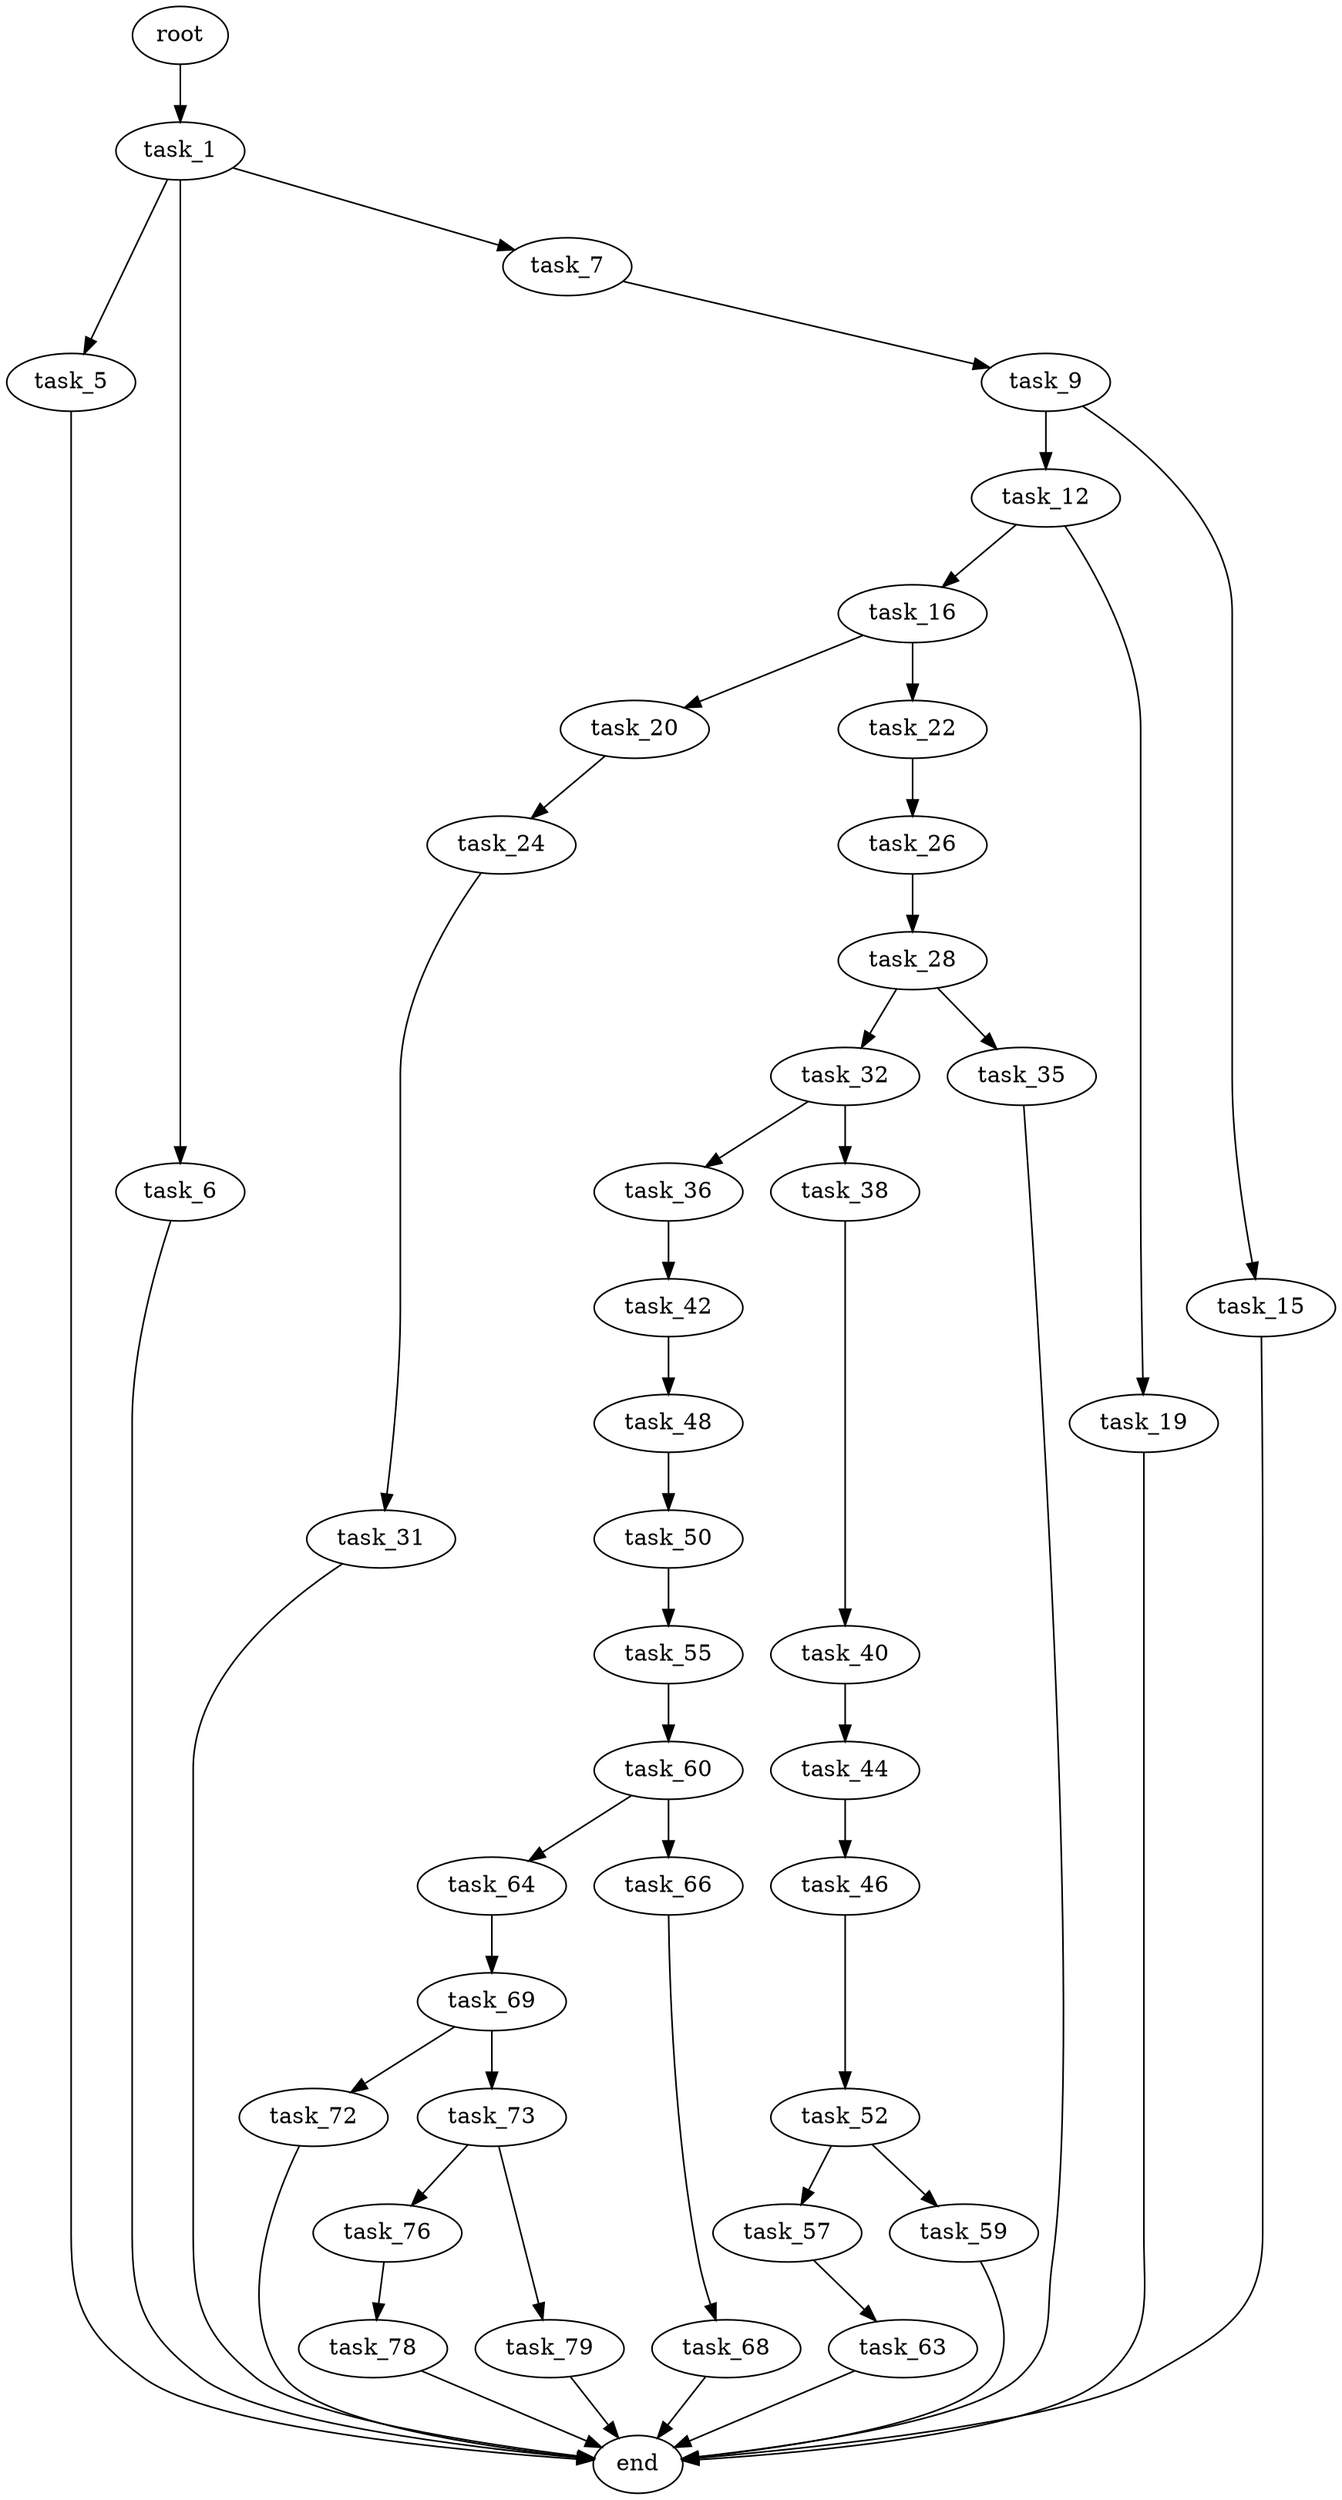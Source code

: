 digraph G {
  root [size="0.000000"];
  task_1 [size="134217728000.000000"];
  task_5 [size="1332625855.000000"];
  task_6 [size="644206483794.000000"];
  task_7 [size="2987251587.000000"];
  end [size="0.000000"];
  task_9 [size="376384188838.000000"];
  task_12 [size="35882782759.000000"];
  task_15 [size="549755813888.000000"];
  task_16 [size="1073741824000.000000"];
  task_19 [size="24272334863.000000"];
  task_20 [size="3795749554.000000"];
  task_22 [size="231928233984.000000"];
  task_24 [size="2098537711.000000"];
  task_26 [size="157853762419.000000"];
  task_31 [size="20108668605.000000"];
  task_28 [size="7610088235.000000"];
  task_32 [size="27116428364.000000"];
  task_35 [size="18947484150.000000"];
  task_36 [size="8589934592.000000"];
  task_38 [size="11098654970.000000"];
  task_42 [size="549755813888.000000"];
  task_40 [size="14387384807.000000"];
  task_44 [size="368293445632.000000"];
  task_48 [size="201638884180.000000"];
  task_46 [size="578248566242.000000"];
  task_52 [size="1691109928.000000"];
  task_50 [size="917218819068.000000"];
  task_55 [size="378112633192.000000"];
  task_57 [size="28991029248.000000"];
  task_59 [size="143268792962.000000"];
  task_60 [size="782757789696.000000"];
  task_63 [size="280841424105.000000"];
  task_64 [size="1073741824000.000000"];
  task_66 [size="28991029248.000000"];
  task_69 [size="1303874167.000000"];
  task_68 [size="1962018532.000000"];
  task_72 [size="231928233984.000000"];
  task_73 [size="8589934592.000000"];
  task_76 [size="103497260163.000000"];
  task_79 [size="68719476736.000000"];
  task_78 [size="80865639729.000000"];

  root -> task_1 [size="1.000000"];
  task_1 -> task_5 [size="209715200.000000"];
  task_1 -> task_6 [size="209715200.000000"];
  task_1 -> task_7 [size="209715200.000000"];
  task_5 -> end [size="1.000000"];
  task_6 -> end [size="1.000000"];
  task_7 -> task_9 [size="75497472.000000"];
  task_9 -> task_12 [size="679477248.000000"];
  task_9 -> task_15 [size="679477248.000000"];
  task_12 -> task_16 [size="838860800.000000"];
  task_12 -> task_19 [size="838860800.000000"];
  task_15 -> end [size="1.000000"];
  task_16 -> task_20 [size="838860800.000000"];
  task_16 -> task_22 [size="838860800.000000"];
  task_19 -> end [size="1.000000"];
  task_20 -> task_24 [size="75497472.000000"];
  task_22 -> task_26 [size="301989888.000000"];
  task_24 -> task_31 [size="33554432.000000"];
  task_26 -> task_28 [size="301989888.000000"];
  task_31 -> end [size="1.000000"];
  task_28 -> task_32 [size="134217728.000000"];
  task_28 -> task_35 [size="134217728.000000"];
  task_32 -> task_36 [size="536870912.000000"];
  task_32 -> task_38 [size="536870912.000000"];
  task_35 -> end [size="1.000000"];
  task_36 -> task_42 [size="33554432.000000"];
  task_38 -> task_40 [size="209715200.000000"];
  task_42 -> task_48 [size="536870912.000000"];
  task_40 -> task_44 [size="301989888.000000"];
  task_44 -> task_46 [size="411041792.000000"];
  task_48 -> task_50 [size="411041792.000000"];
  task_46 -> task_52 [size="411041792.000000"];
  task_52 -> task_57 [size="33554432.000000"];
  task_52 -> task_59 [size="33554432.000000"];
  task_50 -> task_55 [size="679477248.000000"];
  task_55 -> task_60 [size="301989888.000000"];
  task_57 -> task_63 [size="75497472.000000"];
  task_59 -> end [size="1.000000"];
  task_60 -> task_64 [size="679477248.000000"];
  task_60 -> task_66 [size="679477248.000000"];
  task_63 -> end [size="1.000000"];
  task_64 -> task_69 [size="838860800.000000"];
  task_66 -> task_68 [size="75497472.000000"];
  task_69 -> task_72 [size="75497472.000000"];
  task_69 -> task_73 [size="75497472.000000"];
  task_68 -> end [size="1.000000"];
  task_72 -> end [size="1.000000"];
  task_73 -> task_76 [size="33554432.000000"];
  task_73 -> task_79 [size="33554432.000000"];
  task_76 -> task_78 [size="75497472.000000"];
  task_79 -> end [size="1.000000"];
  task_78 -> end [size="1.000000"];
}
